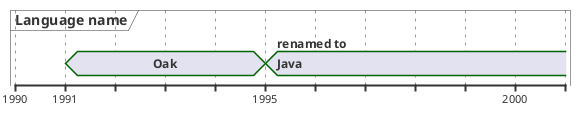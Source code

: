 @startuml

concise "Language name" as A

@1990

@1991
A is "Oak"

@1995
A is "Java" : renamed to

@2000

@enduml